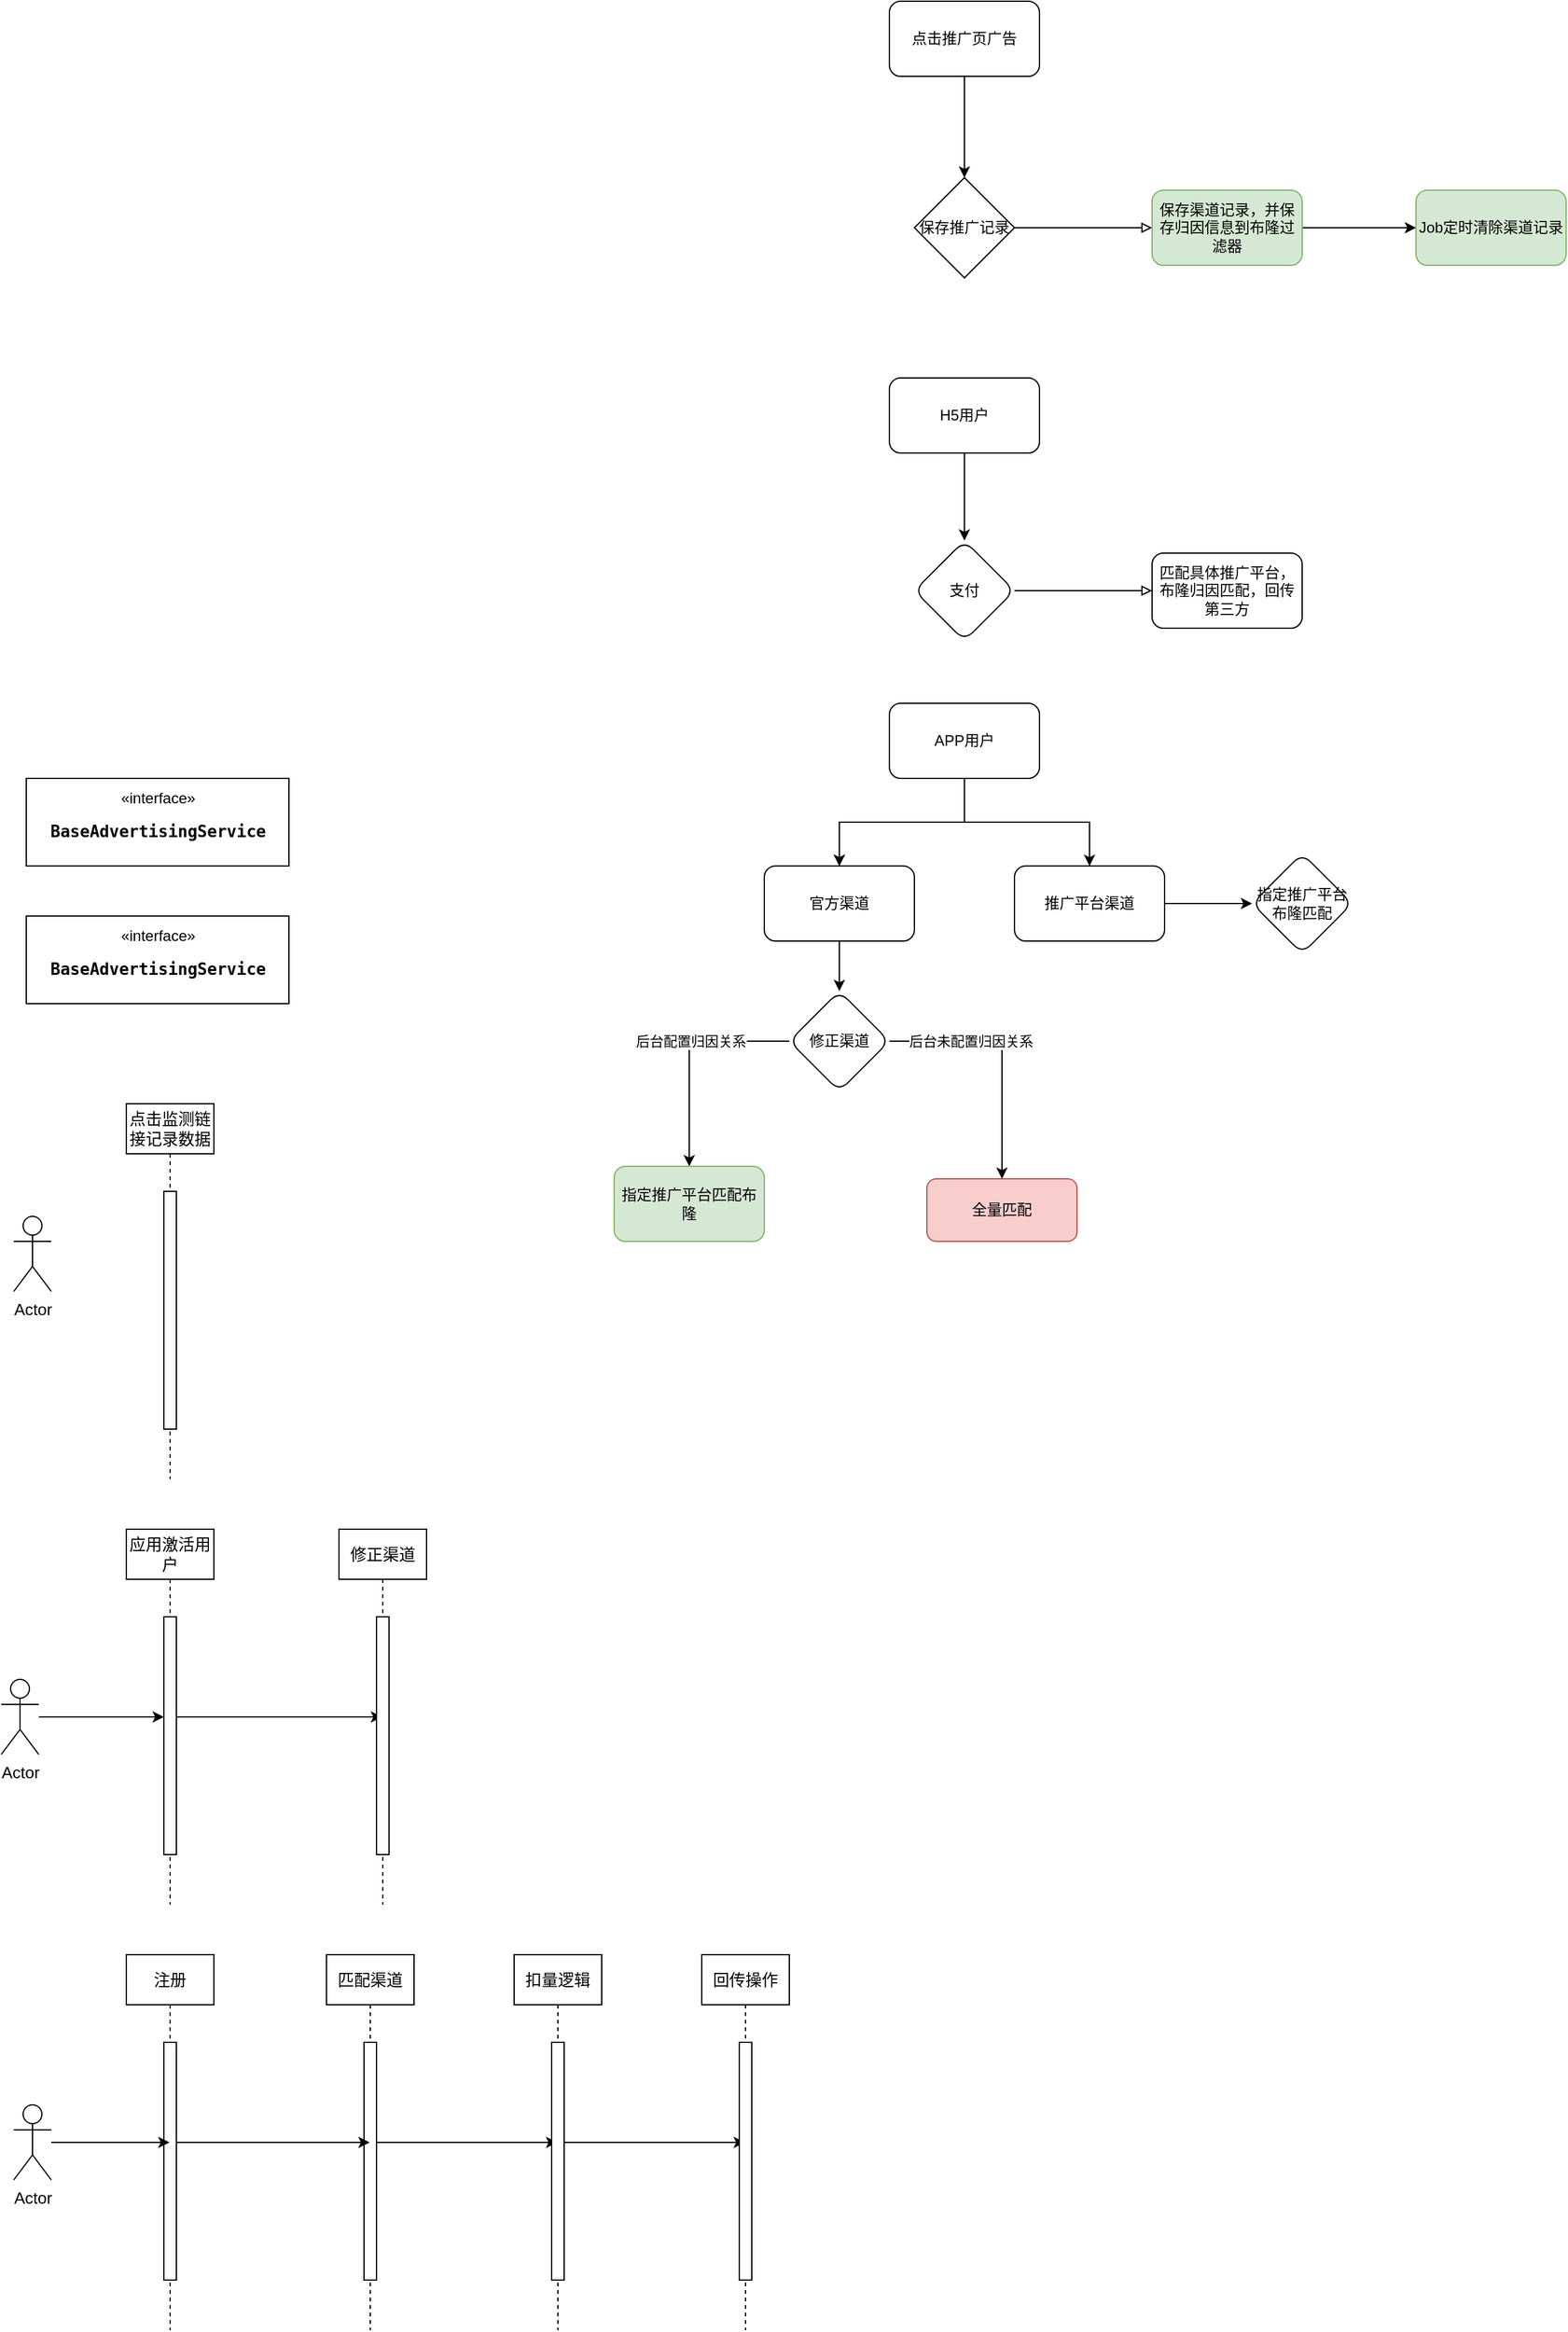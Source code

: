 <mxfile version="21.2.3" type="github">
  <diagram id="C5RBs43oDa-KdzZeNtuy" name="Page-1">
    <mxGraphModel dx="1434" dy="764" grid="1" gridSize="10" guides="1" tooltips="1" connect="1" arrows="1" fold="1" page="1" pageScale="1" pageWidth="827" pageHeight="1169" math="0" shadow="0">
      <root>
        <mxCell id="WIyWlLk6GJQsqaUBKTNV-0" />
        <mxCell id="WIyWlLk6GJQsqaUBKTNV-1" parent="WIyWlLk6GJQsqaUBKTNV-0" />
        <mxCell id="bMcUbnMxHkguOas_Q9mU-1" value="«interface»&lt;br&gt;&lt;pre style=&quot;&quot;&gt;&lt;b&gt;&lt;font style=&quot;font-size: 13px;&quot;&gt;BaseAdvertisingService&lt;/font&gt;&lt;/b&gt;&lt;/pre&gt;" style="html=1;" parent="WIyWlLk6GJQsqaUBKTNV-1" vertex="1">
          <mxGeometry x="70" y="770" width="210" height="70" as="geometry" />
        </mxCell>
        <mxCell id="bMcUbnMxHkguOas_Q9mU-2" value="«interface»&lt;br&gt;&lt;pre style=&quot;&quot;&gt;&lt;b&gt;&lt;font style=&quot;font-size: 13px;&quot;&gt;BaseAdvertisingService&lt;/font&gt;&lt;/b&gt;&lt;/pre&gt;" style="html=1;" parent="WIyWlLk6GJQsqaUBKTNV-1" vertex="1">
          <mxGeometry x="70" y="660" width="210" height="70" as="geometry" />
        </mxCell>
        <mxCell id="bMcUbnMxHkguOas_Q9mU-5" value="Actor" style="shape=umlActor;verticalLabelPosition=bottom;verticalAlign=top;html=1;fontSize=13;" parent="WIyWlLk6GJQsqaUBKTNV-1" vertex="1">
          <mxGeometry x="60" y="1010" width="30" height="60" as="geometry" />
        </mxCell>
        <mxCell id="bMcUbnMxHkguOas_Q9mU-8" value="点击监测链接记录数据" style="shape=umlLifeline;perimeter=lifelinePerimeter;whiteSpace=wrap;html=1;container=0;dropTarget=0;collapsible=0;recursiveResize=0;outlineConnect=0;portConstraint=eastwest;newEdgeStyle={&quot;edgeStyle&quot;:&quot;elbowEdgeStyle&quot;,&quot;elbow&quot;:&quot;vertical&quot;,&quot;curved&quot;:0,&quot;rounded&quot;:0};fontSize=13;" parent="WIyWlLk6GJQsqaUBKTNV-1" vertex="1">
          <mxGeometry x="150" y="920" width="70" height="300" as="geometry" />
        </mxCell>
        <mxCell id="bMcUbnMxHkguOas_Q9mU-10" value="" style="html=1;points=[];perimeter=orthogonalPerimeter;outlineConnect=0;targetShapes=umlLifeline;portConstraint=eastwest;newEdgeStyle={&quot;edgeStyle&quot;:&quot;elbowEdgeStyle&quot;,&quot;elbow&quot;:&quot;vertical&quot;,&quot;curved&quot;:0,&quot;rounded&quot;:0};fontSize=13;" parent="bMcUbnMxHkguOas_Q9mU-8" vertex="1">
          <mxGeometry x="30" y="70" width="10" height="190" as="geometry" />
        </mxCell>
        <mxCell id="bMcUbnMxHkguOas_Q9mU-43" value="" style="edgeStyle=orthogonalEdgeStyle;rounded=0;orthogonalLoop=1;jettySize=auto;html=1;fontSize=13;" parent="WIyWlLk6GJQsqaUBKTNV-1" source="bMcUbnMxHkguOas_Q9mU-15" target="bMcUbnMxHkguOas_Q9mU-17" edge="1">
          <mxGeometry relative="1" as="geometry">
            <Array as="points">
              <mxPoint x="150" y="1410" />
              <mxPoint x="150" y="1410" />
            </Array>
          </mxGeometry>
        </mxCell>
        <mxCell id="bMcUbnMxHkguOas_Q9mU-15" value="Actor" style="shape=umlActor;verticalLabelPosition=bottom;verticalAlign=top;html=1;fontSize=13;" parent="WIyWlLk6GJQsqaUBKTNV-1" vertex="1">
          <mxGeometry x="50" y="1380" width="30" height="60" as="geometry" />
        </mxCell>
        <mxCell id="bMcUbnMxHkguOas_Q9mU-22" style="edgeStyle=elbowEdgeStyle;rounded=0;orthogonalLoop=1;jettySize=auto;html=1;elbow=vertical;curved=0;fontSize=13;" parent="WIyWlLk6GJQsqaUBKTNV-1" source="bMcUbnMxHkguOas_Q9mU-16" target="bMcUbnMxHkguOas_Q9mU-18" edge="1">
          <mxGeometry relative="1" as="geometry" />
        </mxCell>
        <mxCell id="bMcUbnMxHkguOas_Q9mU-16" value="应用激活用户" style="shape=umlLifeline;perimeter=lifelinePerimeter;whiteSpace=wrap;html=1;container=0;dropTarget=0;collapsible=0;recursiveResize=0;outlineConnect=0;portConstraint=eastwest;newEdgeStyle={&quot;edgeStyle&quot;:&quot;elbowEdgeStyle&quot;,&quot;elbow&quot;:&quot;vertical&quot;,&quot;curved&quot;:0,&quot;rounded&quot;:0};fontSize=13;" parent="WIyWlLk6GJQsqaUBKTNV-1" vertex="1">
          <mxGeometry x="150" y="1260" width="70" height="300" as="geometry" />
        </mxCell>
        <mxCell id="bMcUbnMxHkguOas_Q9mU-17" value="" style="html=1;points=[];perimeter=orthogonalPerimeter;outlineConnect=0;targetShapes=umlLifeline;portConstraint=eastwest;newEdgeStyle={&quot;edgeStyle&quot;:&quot;elbowEdgeStyle&quot;,&quot;elbow&quot;:&quot;vertical&quot;,&quot;curved&quot;:0,&quot;rounded&quot;:0};fontSize=13;" parent="bMcUbnMxHkguOas_Q9mU-16" vertex="1">
          <mxGeometry x="30" y="70" width="10" height="190" as="geometry" />
        </mxCell>
        <mxCell id="bMcUbnMxHkguOas_Q9mU-18" value="修正渠道" style="shape=umlLifeline;perimeter=lifelinePerimeter;whiteSpace=wrap;html=1;container=0;dropTarget=0;collapsible=0;recursiveResize=0;outlineConnect=0;portConstraint=eastwest;newEdgeStyle={&quot;edgeStyle&quot;:&quot;elbowEdgeStyle&quot;,&quot;elbow&quot;:&quot;vertical&quot;,&quot;curved&quot;:0,&quot;rounded&quot;:0};fontSize=13;" parent="WIyWlLk6GJQsqaUBKTNV-1" vertex="1">
          <mxGeometry x="320" y="1260" width="70" height="300" as="geometry" />
        </mxCell>
        <mxCell id="bMcUbnMxHkguOas_Q9mU-19" value="" style="html=1;points=[];perimeter=orthogonalPerimeter;outlineConnect=0;targetShapes=umlLifeline;portConstraint=eastwest;newEdgeStyle={&quot;edgeStyle&quot;:&quot;elbowEdgeStyle&quot;,&quot;elbow&quot;:&quot;vertical&quot;,&quot;curved&quot;:0,&quot;rounded&quot;:0};fontSize=13;" parent="bMcUbnMxHkguOas_Q9mU-18" vertex="1">
          <mxGeometry x="30" y="70" width="10" height="190" as="geometry" />
        </mxCell>
        <mxCell id="bMcUbnMxHkguOas_Q9mU-30" value="注册" style="shape=umlLifeline;perimeter=lifelinePerimeter;whiteSpace=wrap;html=1;container=0;dropTarget=0;collapsible=0;recursiveResize=0;outlineConnect=0;portConstraint=eastwest;newEdgeStyle={&quot;edgeStyle&quot;:&quot;elbowEdgeStyle&quot;,&quot;elbow&quot;:&quot;vertical&quot;,&quot;curved&quot;:0,&quot;rounded&quot;:0};fontSize=13;" parent="WIyWlLk6GJQsqaUBKTNV-1" vertex="1">
          <mxGeometry x="150" y="1600" width="70" height="300" as="geometry" />
        </mxCell>
        <mxCell id="bMcUbnMxHkguOas_Q9mU-31" value="" style="html=1;points=[];perimeter=orthogonalPerimeter;outlineConnect=0;targetShapes=umlLifeline;portConstraint=eastwest;newEdgeStyle={&quot;edgeStyle&quot;:&quot;elbowEdgeStyle&quot;,&quot;elbow&quot;:&quot;vertical&quot;,&quot;curved&quot;:0,&quot;rounded&quot;:0};fontSize=13;" parent="bMcUbnMxHkguOas_Q9mU-30" vertex="1">
          <mxGeometry x="30" y="70" width="10" height="190" as="geometry" />
        </mxCell>
        <mxCell id="bMcUbnMxHkguOas_Q9mU-32" style="edgeStyle=elbowEdgeStyle;rounded=0;orthogonalLoop=1;jettySize=auto;html=1;elbow=vertical;curved=0;fontSize=13;" parent="WIyWlLk6GJQsqaUBKTNV-1" source="bMcUbnMxHkguOas_Q9mU-33" target="bMcUbnMxHkguOas_Q9mU-36" edge="1">
          <mxGeometry relative="1" as="geometry" />
        </mxCell>
        <mxCell id="bMcUbnMxHkguOas_Q9mU-33" value="匹配渠道" style="shape=umlLifeline;perimeter=lifelinePerimeter;whiteSpace=wrap;html=1;container=0;dropTarget=0;collapsible=0;recursiveResize=0;outlineConnect=0;portConstraint=eastwest;newEdgeStyle={&quot;edgeStyle&quot;:&quot;elbowEdgeStyle&quot;,&quot;elbow&quot;:&quot;vertical&quot;,&quot;curved&quot;:0,&quot;rounded&quot;:0};fontSize=13;" parent="WIyWlLk6GJQsqaUBKTNV-1" vertex="1">
          <mxGeometry x="310" y="1600" width="70" height="300" as="geometry" />
        </mxCell>
        <mxCell id="bMcUbnMxHkguOas_Q9mU-34" value="" style="html=1;points=[];perimeter=orthogonalPerimeter;outlineConnect=0;targetShapes=umlLifeline;portConstraint=eastwest;newEdgeStyle={&quot;edgeStyle&quot;:&quot;elbowEdgeStyle&quot;,&quot;elbow&quot;:&quot;vertical&quot;,&quot;curved&quot;:0,&quot;rounded&quot;:0};fontSize=13;" parent="bMcUbnMxHkguOas_Q9mU-33" vertex="1">
          <mxGeometry x="30" y="70" width="10" height="190" as="geometry" />
        </mxCell>
        <mxCell id="bMcUbnMxHkguOas_Q9mU-35" style="edgeStyle=elbowEdgeStyle;rounded=0;orthogonalLoop=1;jettySize=auto;html=1;elbow=vertical;curved=0;fontSize=13;" parent="WIyWlLk6GJQsqaUBKTNV-1" source="bMcUbnMxHkguOas_Q9mU-31" target="bMcUbnMxHkguOas_Q9mU-33" edge="1">
          <mxGeometry relative="1" as="geometry">
            <Array as="points">
              <mxPoint x="270" y="1750" />
            </Array>
          </mxGeometry>
        </mxCell>
        <mxCell id="bMcUbnMxHkguOas_Q9mU-42" style="edgeStyle=elbowEdgeStyle;rounded=0;orthogonalLoop=1;jettySize=auto;html=1;elbow=vertical;curved=0;fontSize=13;" parent="WIyWlLk6GJQsqaUBKTNV-1" source="bMcUbnMxHkguOas_Q9mU-36" target="bMcUbnMxHkguOas_Q9mU-40" edge="1">
          <mxGeometry relative="1" as="geometry" />
        </mxCell>
        <mxCell id="bMcUbnMxHkguOas_Q9mU-36" value="扣量逻辑" style="shape=umlLifeline;perimeter=lifelinePerimeter;whiteSpace=wrap;html=1;container=0;dropTarget=0;collapsible=0;recursiveResize=0;outlineConnect=0;portConstraint=eastwest;newEdgeStyle={&quot;edgeStyle&quot;:&quot;elbowEdgeStyle&quot;,&quot;elbow&quot;:&quot;vertical&quot;,&quot;curved&quot;:0,&quot;rounded&quot;:0};fontSize=13;" parent="WIyWlLk6GJQsqaUBKTNV-1" vertex="1">
          <mxGeometry x="460" y="1600" width="70" height="300" as="geometry" />
        </mxCell>
        <mxCell id="bMcUbnMxHkguOas_Q9mU-37" value="" style="html=1;points=[];perimeter=orthogonalPerimeter;outlineConnect=0;targetShapes=umlLifeline;portConstraint=eastwest;newEdgeStyle={&quot;edgeStyle&quot;:&quot;elbowEdgeStyle&quot;,&quot;elbow&quot;:&quot;vertical&quot;,&quot;curved&quot;:0,&quot;rounded&quot;:0};fontSize=13;" parent="bMcUbnMxHkguOas_Q9mU-36" vertex="1">
          <mxGeometry x="30" y="70" width="10" height="190" as="geometry" />
        </mxCell>
        <mxCell id="bMcUbnMxHkguOas_Q9mU-39" style="edgeStyle=orthogonalEdgeStyle;rounded=0;orthogonalLoop=1;jettySize=auto;html=1;fontSize=13;" parent="WIyWlLk6GJQsqaUBKTNV-1" source="bMcUbnMxHkguOas_Q9mU-38" target="bMcUbnMxHkguOas_Q9mU-30" edge="1">
          <mxGeometry relative="1" as="geometry" />
        </mxCell>
        <mxCell id="bMcUbnMxHkguOas_Q9mU-38" value="Actor" style="shape=umlActor;verticalLabelPosition=bottom;verticalAlign=top;html=1;fontSize=13;" parent="WIyWlLk6GJQsqaUBKTNV-1" vertex="1">
          <mxGeometry x="60" y="1720" width="30" height="60" as="geometry" />
        </mxCell>
        <mxCell id="bMcUbnMxHkguOas_Q9mU-40" value="回传操作" style="shape=umlLifeline;perimeter=lifelinePerimeter;whiteSpace=wrap;html=1;container=0;dropTarget=0;collapsible=0;recursiveResize=0;outlineConnect=0;portConstraint=eastwest;newEdgeStyle={&quot;edgeStyle&quot;:&quot;elbowEdgeStyle&quot;,&quot;elbow&quot;:&quot;vertical&quot;,&quot;curved&quot;:0,&quot;rounded&quot;:0};fontSize=13;" parent="WIyWlLk6GJQsqaUBKTNV-1" vertex="1">
          <mxGeometry x="610" y="1600" width="70" height="300" as="geometry" />
        </mxCell>
        <mxCell id="bMcUbnMxHkguOas_Q9mU-41" value="" style="html=1;points=[];perimeter=orthogonalPerimeter;outlineConnect=0;targetShapes=umlLifeline;portConstraint=eastwest;newEdgeStyle={&quot;edgeStyle&quot;:&quot;elbowEdgeStyle&quot;,&quot;elbow&quot;:&quot;vertical&quot;,&quot;curved&quot;:0,&quot;rounded&quot;:0};fontSize=13;" parent="bMcUbnMxHkguOas_Q9mU-40" vertex="1">
          <mxGeometry x="30" y="70" width="10" height="190" as="geometry" />
        </mxCell>
        <mxCell id="LsA4C3_EpaB0UkdEDKsb-4" value="" style="edgeStyle=orthogonalEdgeStyle;rounded=0;orthogonalLoop=1;jettySize=auto;html=1;endArrow=block;endFill=0;" parent="WIyWlLk6GJQsqaUBKTNV-1" source="LsA4C3_EpaB0UkdEDKsb-0" target="LsA4C3_EpaB0UkdEDKsb-3" edge="1">
          <mxGeometry relative="1" as="geometry" />
        </mxCell>
        <mxCell id="LsA4C3_EpaB0UkdEDKsb-0" value="保存推广记录" style="rhombus;whiteSpace=wrap;html=1;" parent="WIyWlLk6GJQsqaUBKTNV-1" vertex="1">
          <mxGeometry x="780" y="180" width="80" height="80" as="geometry" />
        </mxCell>
        <mxCell id="LsA4C3_EpaB0UkdEDKsb-2" style="edgeStyle=orthogonalEdgeStyle;rounded=0;orthogonalLoop=1;jettySize=auto;html=1;exitX=0.5;exitY=1;exitDx=0;exitDy=0;" parent="WIyWlLk6GJQsqaUBKTNV-1" source="LsA4C3_EpaB0UkdEDKsb-1" target="LsA4C3_EpaB0UkdEDKsb-0" edge="1">
          <mxGeometry relative="1" as="geometry" />
        </mxCell>
        <mxCell id="LsA4C3_EpaB0UkdEDKsb-1" value="点击推广页广告" style="rounded=1;whiteSpace=wrap;html=1;" parent="WIyWlLk6GJQsqaUBKTNV-1" vertex="1">
          <mxGeometry x="760" y="39" width="120" height="60" as="geometry" />
        </mxCell>
        <mxCell id="LsA4C3_EpaB0UkdEDKsb-7" value="" style="edgeStyle=orthogonalEdgeStyle;rounded=0;orthogonalLoop=1;jettySize=auto;html=1;" parent="WIyWlLk6GJQsqaUBKTNV-1" source="LsA4C3_EpaB0UkdEDKsb-3" target="LsA4C3_EpaB0UkdEDKsb-6" edge="1">
          <mxGeometry relative="1" as="geometry" />
        </mxCell>
        <mxCell id="LsA4C3_EpaB0UkdEDKsb-3" value="保存渠道记录，并保存归因信息到布隆过滤器" style="rounded=1;whiteSpace=wrap;html=1;fillColor=#d5e8d4;strokeColor=#82b366;" parent="WIyWlLk6GJQsqaUBKTNV-1" vertex="1">
          <mxGeometry x="970" y="190" width="120" height="60" as="geometry" />
        </mxCell>
        <mxCell id="LsA4C3_EpaB0UkdEDKsb-6" value="Job定时清除渠道记录" style="whiteSpace=wrap;html=1;rounded=1;fillColor=#d5e8d4;strokeColor=#82b366;" parent="WIyWlLk6GJQsqaUBKTNV-1" vertex="1">
          <mxGeometry x="1181" y="190" width="120" height="60" as="geometry" />
        </mxCell>
        <mxCell id="LsA4C3_EpaB0UkdEDKsb-12" value="" style="edgeStyle=orthogonalEdgeStyle;rounded=0;orthogonalLoop=1;jettySize=auto;html=1;" parent="WIyWlLk6GJQsqaUBKTNV-1" source="LsA4C3_EpaB0UkdEDKsb-8" target="LsA4C3_EpaB0UkdEDKsb-11" edge="1">
          <mxGeometry relative="1" as="geometry" />
        </mxCell>
        <mxCell id="LsA4C3_EpaB0UkdEDKsb-8" value="H5用户" style="rounded=1;whiteSpace=wrap;html=1;" parent="WIyWlLk6GJQsqaUBKTNV-1" vertex="1">
          <mxGeometry x="760" y="340" width="120" height="60" as="geometry" />
        </mxCell>
        <mxCell id="LsA4C3_EpaB0UkdEDKsb-14" value="" style="edgeStyle=orthogonalEdgeStyle;rounded=0;orthogonalLoop=1;jettySize=auto;html=1;endArrow=block;endFill=0;" parent="WIyWlLk6GJQsqaUBKTNV-1" source="LsA4C3_EpaB0UkdEDKsb-11" target="LsA4C3_EpaB0UkdEDKsb-13" edge="1">
          <mxGeometry relative="1" as="geometry" />
        </mxCell>
        <mxCell id="LsA4C3_EpaB0UkdEDKsb-11" value="支付" style="rhombus;whiteSpace=wrap;html=1;rounded=1;" parent="WIyWlLk6GJQsqaUBKTNV-1" vertex="1">
          <mxGeometry x="780" y="470" width="80" height="80" as="geometry" />
        </mxCell>
        <mxCell id="LsA4C3_EpaB0UkdEDKsb-13" value="匹配具体推广平台，布隆归因匹配，回传第三方" style="whiteSpace=wrap;html=1;rounded=1;" parent="WIyWlLk6GJQsqaUBKTNV-1" vertex="1">
          <mxGeometry x="970" y="480" width="120" height="60" as="geometry" />
        </mxCell>
        <mxCell id="LsA4C3_EpaB0UkdEDKsb-26" value="" style="edgeStyle=orthogonalEdgeStyle;rounded=0;orthogonalLoop=1;jettySize=auto;html=1;" parent="WIyWlLk6GJQsqaUBKTNV-1" source="LsA4C3_EpaB0UkdEDKsb-15" target="LsA4C3_EpaB0UkdEDKsb-25" edge="1">
          <mxGeometry relative="1" as="geometry" />
        </mxCell>
        <mxCell id="LsA4C3_EpaB0UkdEDKsb-34" value="" style="edgeStyle=orthogonalEdgeStyle;rounded=0;orthogonalLoop=1;jettySize=auto;html=1;" parent="WIyWlLk6GJQsqaUBKTNV-1" source="LsA4C3_EpaB0UkdEDKsb-15" target="LsA4C3_EpaB0UkdEDKsb-25" edge="1">
          <mxGeometry relative="1" as="geometry" />
        </mxCell>
        <mxCell id="LsA4C3_EpaB0UkdEDKsb-37" value="" style="edgeStyle=orthogonalEdgeStyle;rounded=0;orthogonalLoop=1;jettySize=auto;html=1;" parent="WIyWlLk6GJQsqaUBKTNV-1" source="LsA4C3_EpaB0UkdEDKsb-15" target="LsA4C3_EpaB0UkdEDKsb-36" edge="1">
          <mxGeometry relative="1" as="geometry" />
        </mxCell>
        <mxCell id="LsA4C3_EpaB0UkdEDKsb-15" value="APP用户" style="rounded=1;whiteSpace=wrap;html=1;" parent="WIyWlLk6GJQsqaUBKTNV-1" vertex="1">
          <mxGeometry x="760" y="600" width="120" height="60" as="geometry" />
        </mxCell>
        <mxCell id="LsA4C3_EpaB0UkdEDKsb-21" value="" style="edgeStyle=orthogonalEdgeStyle;rounded=0;orthogonalLoop=1;jettySize=auto;html=1;exitX=0.5;exitY=1;exitDx=0;exitDy=0;" parent="WIyWlLk6GJQsqaUBKTNV-1" source="LsA4C3_EpaB0UkdEDKsb-25" target="LsA4C3_EpaB0UkdEDKsb-20" edge="1">
          <mxGeometry relative="1" as="geometry">
            <mxPoint x="730" y="830" as="sourcePoint" />
          </mxGeometry>
        </mxCell>
        <mxCell id="LsA4C3_EpaB0UkdEDKsb-29" value="后台配置归因关系" style="edgeStyle=orthogonalEdgeStyle;rounded=0;orthogonalLoop=1;jettySize=auto;html=1;" parent="WIyWlLk6GJQsqaUBKTNV-1" source="LsA4C3_EpaB0UkdEDKsb-20" target="LsA4C3_EpaB0UkdEDKsb-22" edge="1">
          <mxGeometry x="-0.125" relative="1" as="geometry">
            <mxPoint as="offset" />
          </mxGeometry>
        </mxCell>
        <mxCell id="LsA4C3_EpaB0UkdEDKsb-32" value="" style="edgeStyle=orthogonalEdgeStyle;rounded=0;orthogonalLoop=1;jettySize=auto;html=1;" parent="WIyWlLk6GJQsqaUBKTNV-1" source="LsA4C3_EpaB0UkdEDKsb-20" target="LsA4C3_EpaB0UkdEDKsb-31" edge="1">
          <mxGeometry relative="1" as="geometry">
            <Array as="points">
              <mxPoint x="850" y="870" />
            </Array>
          </mxGeometry>
        </mxCell>
        <mxCell id="LsA4C3_EpaB0UkdEDKsb-33" value="后台未配置归因关系" style="edgeLabel;html=1;align=center;verticalAlign=middle;resizable=0;points=[];" parent="LsA4C3_EpaB0UkdEDKsb-32" vertex="1" connectable="0">
          <mxGeometry x="-0.35" relative="1" as="geometry">
            <mxPoint as="offset" />
          </mxGeometry>
        </mxCell>
        <mxCell id="LsA4C3_EpaB0UkdEDKsb-20" value="修正渠道" style="rhombus;whiteSpace=wrap;html=1;rounded=1;" parent="WIyWlLk6GJQsqaUBKTNV-1" vertex="1">
          <mxGeometry x="680" y="830" width="80" height="80" as="geometry" />
        </mxCell>
        <mxCell id="LsA4C3_EpaB0UkdEDKsb-22" value="指定推广平台匹配布隆" style="whiteSpace=wrap;html=1;rounded=1;fillColor=#d5e8d4;strokeColor=#82b366;" parent="WIyWlLk6GJQsqaUBKTNV-1" vertex="1">
          <mxGeometry x="540" y="970" width="120" height="60" as="geometry" />
        </mxCell>
        <mxCell id="LsA4C3_EpaB0UkdEDKsb-25" value="官方渠道" style="rounded=1;whiteSpace=wrap;html=1;" parent="WIyWlLk6GJQsqaUBKTNV-1" vertex="1">
          <mxGeometry x="660" y="730" width="120" height="60" as="geometry" />
        </mxCell>
        <mxCell id="LsA4C3_EpaB0UkdEDKsb-31" value="全量匹配" style="whiteSpace=wrap;html=1;rounded=1;fillColor=#f8cecc;strokeColor=#b85450;" parent="WIyWlLk6GJQsqaUBKTNV-1" vertex="1">
          <mxGeometry x="790" y="980" width="120" height="50" as="geometry" />
        </mxCell>
        <mxCell id="LsA4C3_EpaB0UkdEDKsb-39" value="" style="edgeStyle=orthogonalEdgeStyle;rounded=0;orthogonalLoop=1;jettySize=auto;html=1;" parent="WIyWlLk6GJQsqaUBKTNV-1" source="LsA4C3_EpaB0UkdEDKsb-36" target="LsA4C3_EpaB0UkdEDKsb-38" edge="1">
          <mxGeometry relative="1" as="geometry" />
        </mxCell>
        <mxCell id="LsA4C3_EpaB0UkdEDKsb-36" value="推广平台渠道" style="whiteSpace=wrap;html=1;rounded=1;" parent="WIyWlLk6GJQsqaUBKTNV-1" vertex="1">
          <mxGeometry x="860" y="730" width="120" height="60" as="geometry" />
        </mxCell>
        <mxCell id="LsA4C3_EpaB0UkdEDKsb-38" value="指定推广平台布隆匹配" style="rhombus;whiteSpace=wrap;html=1;rounded=1;" parent="WIyWlLk6GJQsqaUBKTNV-1" vertex="1">
          <mxGeometry x="1050" y="720" width="80" height="80" as="geometry" />
        </mxCell>
      </root>
    </mxGraphModel>
  </diagram>
</mxfile>
